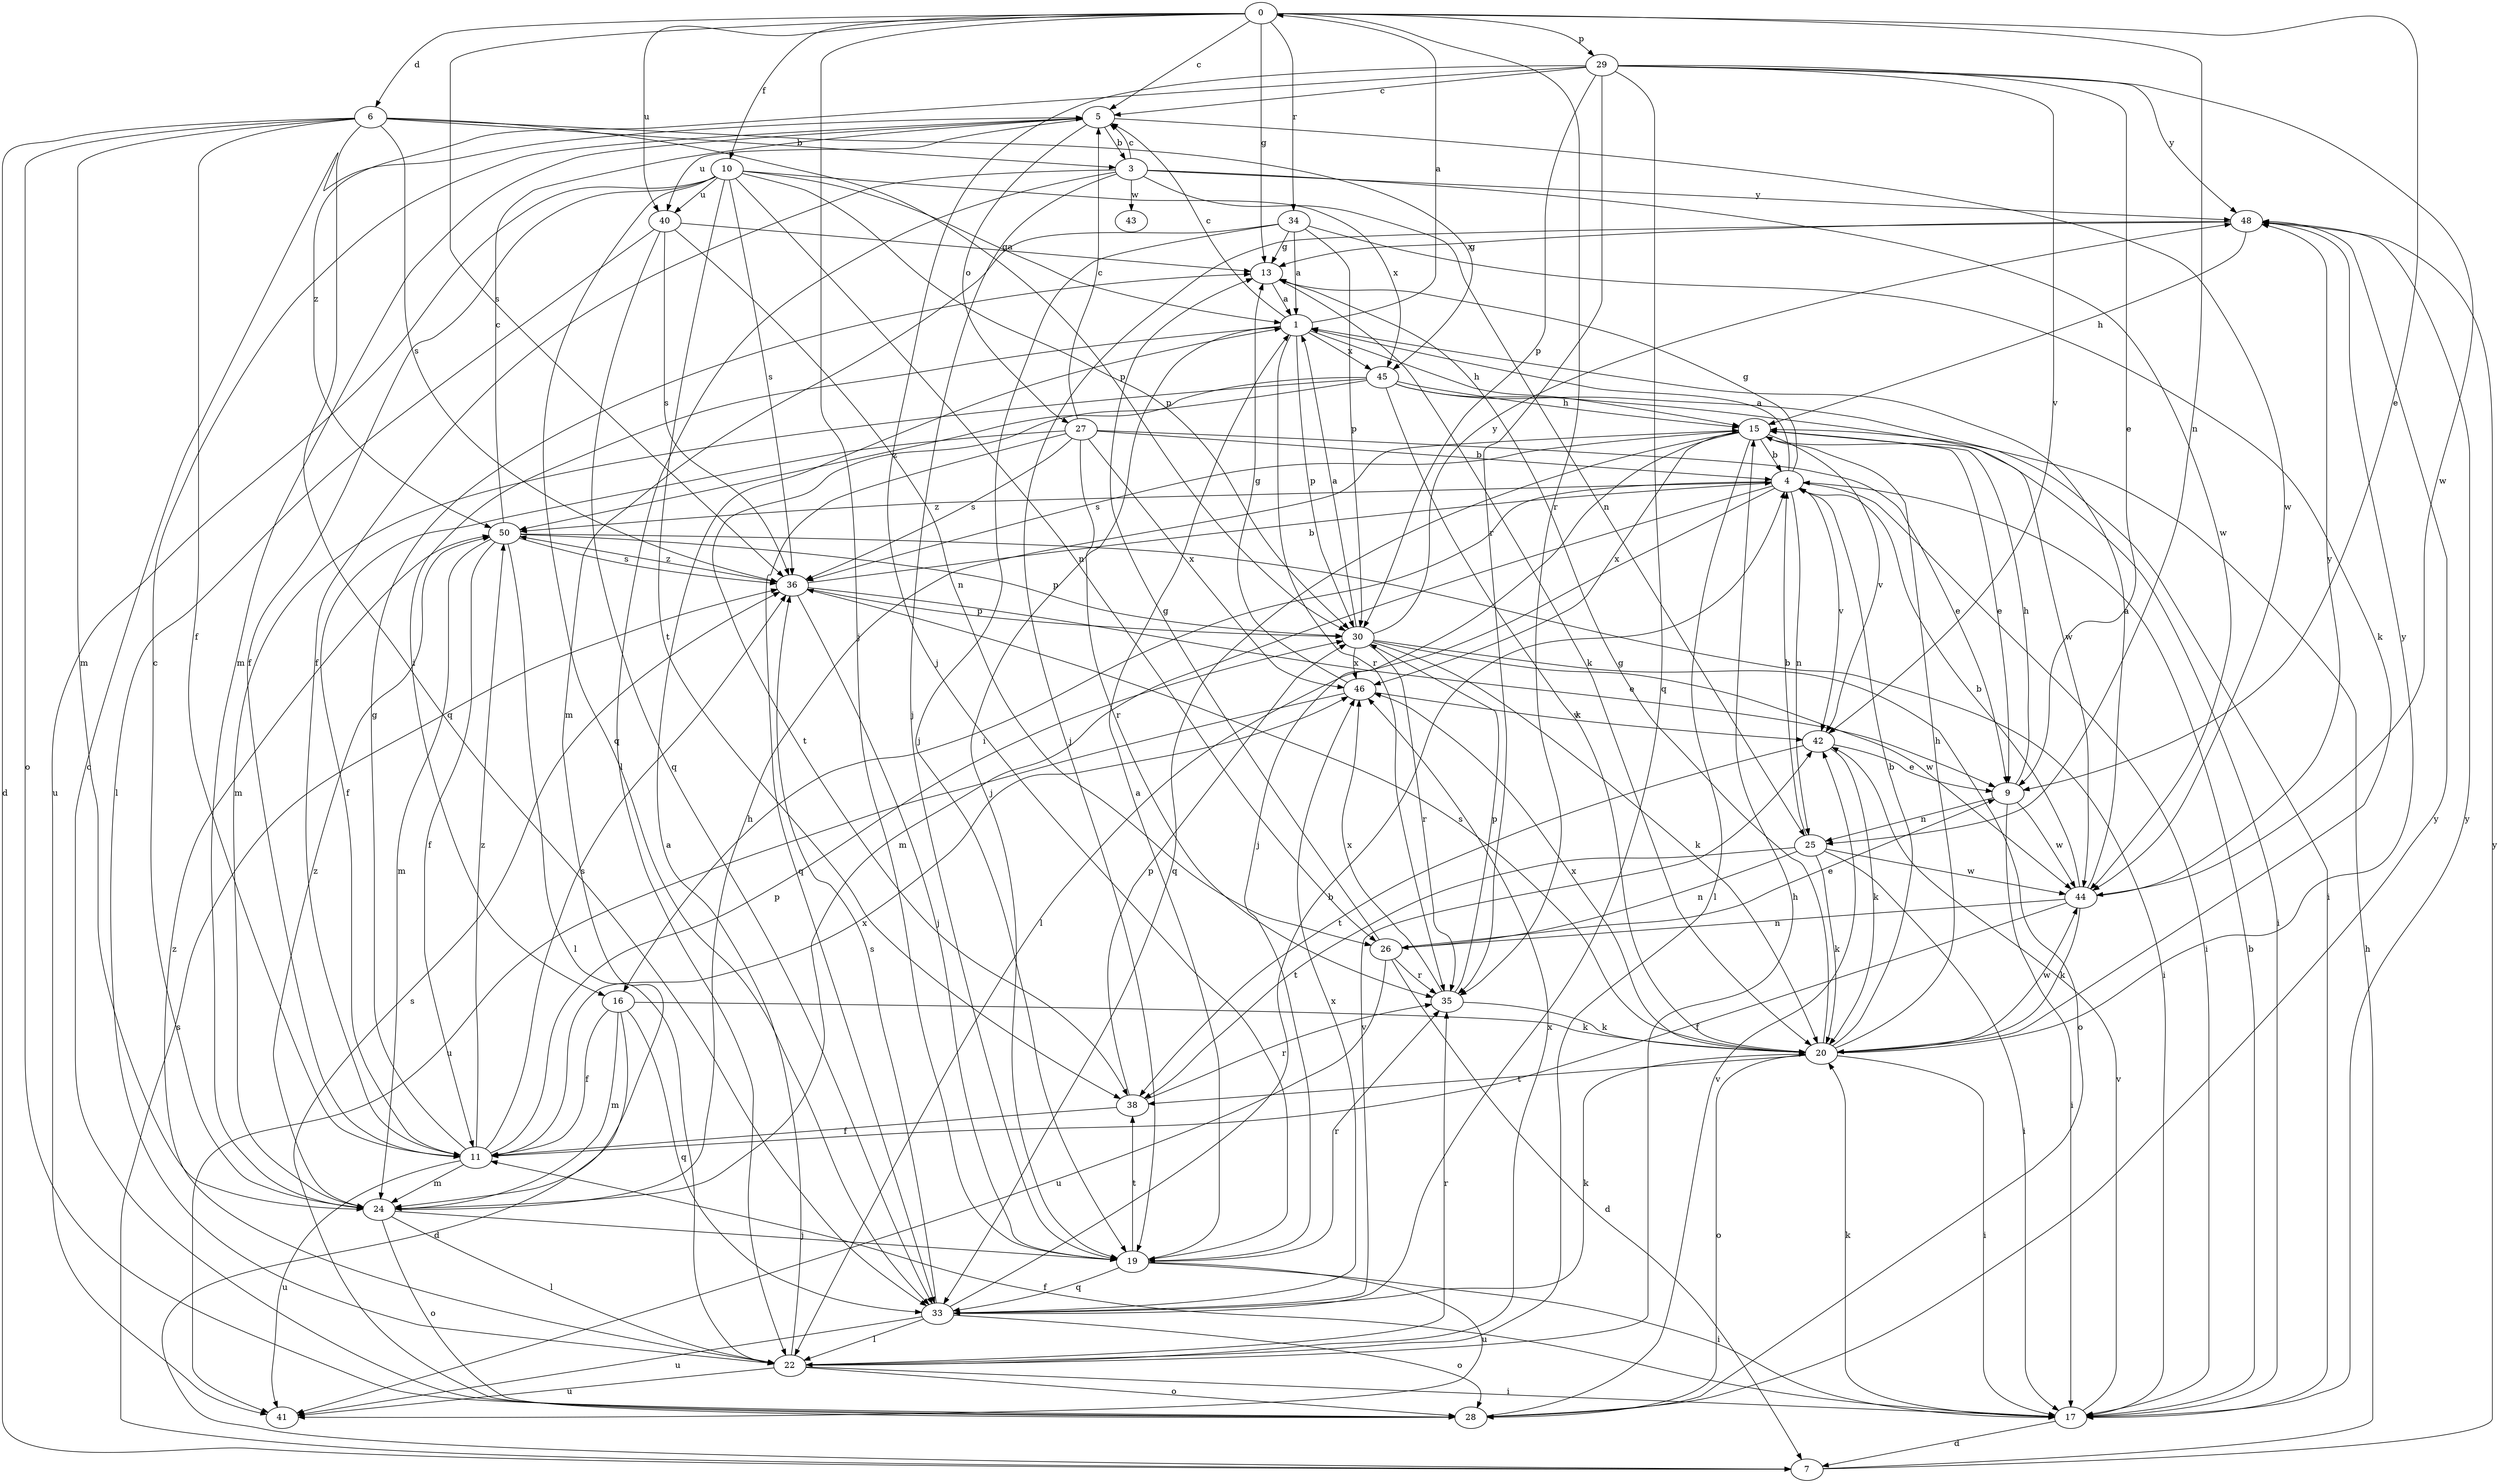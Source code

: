 strict digraph  {
0;
1;
3;
4;
5;
6;
7;
9;
10;
11;
13;
15;
16;
17;
19;
20;
22;
24;
25;
26;
27;
28;
29;
30;
33;
34;
35;
36;
38;
40;
41;
42;
43;
44;
45;
46;
48;
50;
0 -> 5  [label=c];
0 -> 6  [label=d];
0 -> 9  [label=e];
0 -> 10  [label=f];
0 -> 13  [label=g];
0 -> 19  [label=j];
0 -> 25  [label=n];
0 -> 29  [label=p];
0 -> 34  [label=r];
0 -> 35  [label=r];
0 -> 36  [label=s];
0 -> 40  [label=u];
1 -> 0  [label=a];
1 -> 5  [label=c];
1 -> 15  [label=h];
1 -> 16  [label=i];
1 -> 19  [label=j];
1 -> 30  [label=p];
1 -> 35  [label=r];
1 -> 45  [label=x];
3 -> 5  [label=c];
3 -> 11  [label=f];
3 -> 19  [label=j];
3 -> 22  [label=l];
3 -> 25  [label=n];
3 -> 43  [label=w];
3 -> 44  [label=w];
3 -> 48  [label=y];
4 -> 1  [label=a];
4 -> 13  [label=g];
4 -> 16  [label=i];
4 -> 17  [label=i];
4 -> 22  [label=l];
4 -> 24  [label=m];
4 -> 25  [label=n];
4 -> 42  [label=v];
4 -> 50  [label=z];
5 -> 3  [label=b];
5 -> 24  [label=m];
5 -> 27  [label=o];
5 -> 40  [label=u];
5 -> 44  [label=w];
6 -> 3  [label=b];
6 -> 7  [label=d];
6 -> 11  [label=f];
6 -> 24  [label=m];
6 -> 28  [label=o];
6 -> 30  [label=p];
6 -> 33  [label=q];
6 -> 36  [label=s];
6 -> 45  [label=x];
7 -> 15  [label=h];
7 -> 36  [label=s];
7 -> 48  [label=y];
9 -> 15  [label=h];
9 -> 17  [label=i];
9 -> 25  [label=n];
9 -> 44  [label=w];
10 -> 1  [label=a];
10 -> 11  [label=f];
10 -> 26  [label=n];
10 -> 30  [label=p];
10 -> 33  [label=q];
10 -> 36  [label=s];
10 -> 38  [label=t];
10 -> 40  [label=u];
10 -> 41  [label=u];
10 -> 45  [label=x];
11 -> 13  [label=g];
11 -> 24  [label=m];
11 -> 30  [label=p];
11 -> 36  [label=s];
11 -> 41  [label=u];
11 -> 46  [label=x];
11 -> 50  [label=z];
13 -> 1  [label=a];
13 -> 20  [label=k];
15 -> 4  [label=b];
15 -> 9  [label=e];
15 -> 17  [label=i];
15 -> 19  [label=j];
15 -> 22  [label=l];
15 -> 33  [label=q];
15 -> 36  [label=s];
15 -> 42  [label=v];
15 -> 46  [label=x];
16 -> 7  [label=d];
16 -> 11  [label=f];
16 -> 20  [label=k];
16 -> 24  [label=m];
16 -> 33  [label=q];
17 -> 4  [label=b];
17 -> 7  [label=d];
17 -> 11  [label=f];
17 -> 20  [label=k];
17 -> 42  [label=v];
17 -> 48  [label=y];
19 -> 1  [label=a];
19 -> 17  [label=i];
19 -> 33  [label=q];
19 -> 35  [label=r];
19 -> 38  [label=t];
19 -> 41  [label=u];
20 -> 4  [label=b];
20 -> 13  [label=g];
20 -> 15  [label=h];
20 -> 17  [label=i];
20 -> 28  [label=o];
20 -> 36  [label=s];
20 -> 38  [label=t];
20 -> 44  [label=w];
20 -> 46  [label=x];
20 -> 48  [label=y];
22 -> 1  [label=a];
22 -> 15  [label=h];
22 -> 17  [label=i];
22 -> 28  [label=o];
22 -> 35  [label=r];
22 -> 41  [label=u];
22 -> 46  [label=x];
22 -> 50  [label=z];
24 -> 5  [label=c];
24 -> 15  [label=h];
24 -> 19  [label=j];
24 -> 22  [label=l];
24 -> 28  [label=o];
24 -> 50  [label=z];
25 -> 4  [label=b];
25 -> 17  [label=i];
25 -> 20  [label=k];
25 -> 26  [label=n];
25 -> 38  [label=t];
25 -> 44  [label=w];
26 -> 7  [label=d];
26 -> 9  [label=e];
26 -> 13  [label=g];
26 -> 35  [label=r];
26 -> 41  [label=u];
27 -> 4  [label=b];
27 -> 5  [label=c];
27 -> 9  [label=e];
27 -> 11  [label=f];
27 -> 33  [label=q];
27 -> 35  [label=r];
27 -> 36  [label=s];
27 -> 46  [label=x];
28 -> 5  [label=c];
28 -> 36  [label=s];
28 -> 42  [label=v];
28 -> 48  [label=y];
29 -> 5  [label=c];
29 -> 9  [label=e];
29 -> 19  [label=j];
29 -> 30  [label=p];
29 -> 33  [label=q];
29 -> 35  [label=r];
29 -> 42  [label=v];
29 -> 44  [label=w];
29 -> 48  [label=y];
29 -> 50  [label=z];
30 -> 1  [label=a];
30 -> 20  [label=k];
30 -> 28  [label=o];
30 -> 35  [label=r];
30 -> 44  [label=w];
30 -> 46  [label=x];
30 -> 48  [label=y];
33 -> 4  [label=b];
33 -> 20  [label=k];
33 -> 22  [label=l];
33 -> 28  [label=o];
33 -> 36  [label=s];
33 -> 41  [label=u];
33 -> 42  [label=v];
33 -> 46  [label=x];
34 -> 1  [label=a];
34 -> 13  [label=g];
34 -> 19  [label=j];
34 -> 20  [label=k];
34 -> 24  [label=m];
34 -> 30  [label=p];
35 -> 20  [label=k];
35 -> 30  [label=p];
35 -> 46  [label=x];
36 -> 4  [label=b];
36 -> 9  [label=e];
36 -> 19  [label=j];
36 -> 30  [label=p];
36 -> 50  [label=z];
38 -> 11  [label=f];
38 -> 30  [label=p];
38 -> 35  [label=r];
40 -> 13  [label=g];
40 -> 22  [label=l];
40 -> 26  [label=n];
40 -> 33  [label=q];
40 -> 36  [label=s];
42 -> 9  [label=e];
42 -> 20  [label=k];
42 -> 38  [label=t];
44 -> 1  [label=a];
44 -> 4  [label=b];
44 -> 11  [label=f];
44 -> 20  [label=k];
44 -> 26  [label=n];
44 -> 48  [label=y];
45 -> 15  [label=h];
45 -> 17  [label=i];
45 -> 20  [label=k];
45 -> 24  [label=m];
45 -> 38  [label=t];
45 -> 44  [label=w];
45 -> 50  [label=z];
46 -> 13  [label=g];
46 -> 41  [label=u];
46 -> 42  [label=v];
48 -> 13  [label=g];
48 -> 15  [label=h];
48 -> 19  [label=j];
50 -> 5  [label=c];
50 -> 11  [label=f];
50 -> 17  [label=i];
50 -> 22  [label=l];
50 -> 24  [label=m];
50 -> 30  [label=p];
50 -> 36  [label=s];
}
